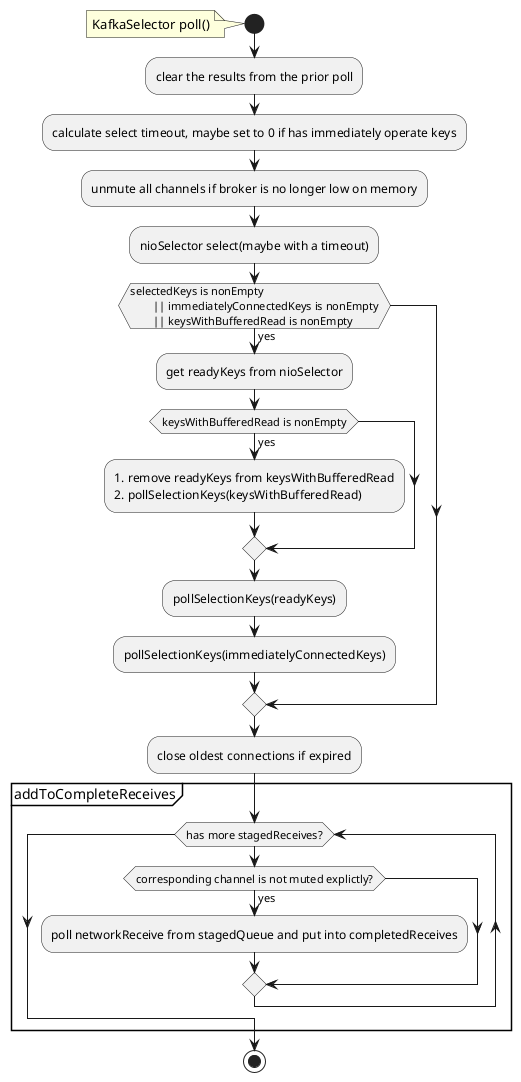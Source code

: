 @startuml
start
note left: KafkaSelector poll()
:clear the results from the prior poll;
:calculate select timeout, maybe set to 0 if has immediately operate keys;
:unmute all channels if broker is no longer low on memory;
:nioSelector select(maybe with a timeout);
if (selectedKeys is nonEmpty 
	|| immediatelyConnectedKeys is nonEmpty
	|| keysWithBufferedRead is nonEmpty) then(yes)
	:get readyKeys from nioSelector;
	if (keysWithBufferedRead is nonEmpty) then(yes)
		:1. remove readyKeys from keysWithBufferedRead
		2. pollSelectionKeys(keysWithBufferedRead);
	endif
	:pollSelectionKeys(readyKeys);
	:pollSelectionKeys(immediatelyConnectedKeys);
endif
:close oldest connections if expired;
partition addToCompleteReceives {
	while (has more stagedReceives?)
		if (corresponding channel is not muted explictly?) then(yes)
			:poll networkReceive from stagedQueue and put into completedReceives;
		endif
	endwhile
}
stop
@enduml
